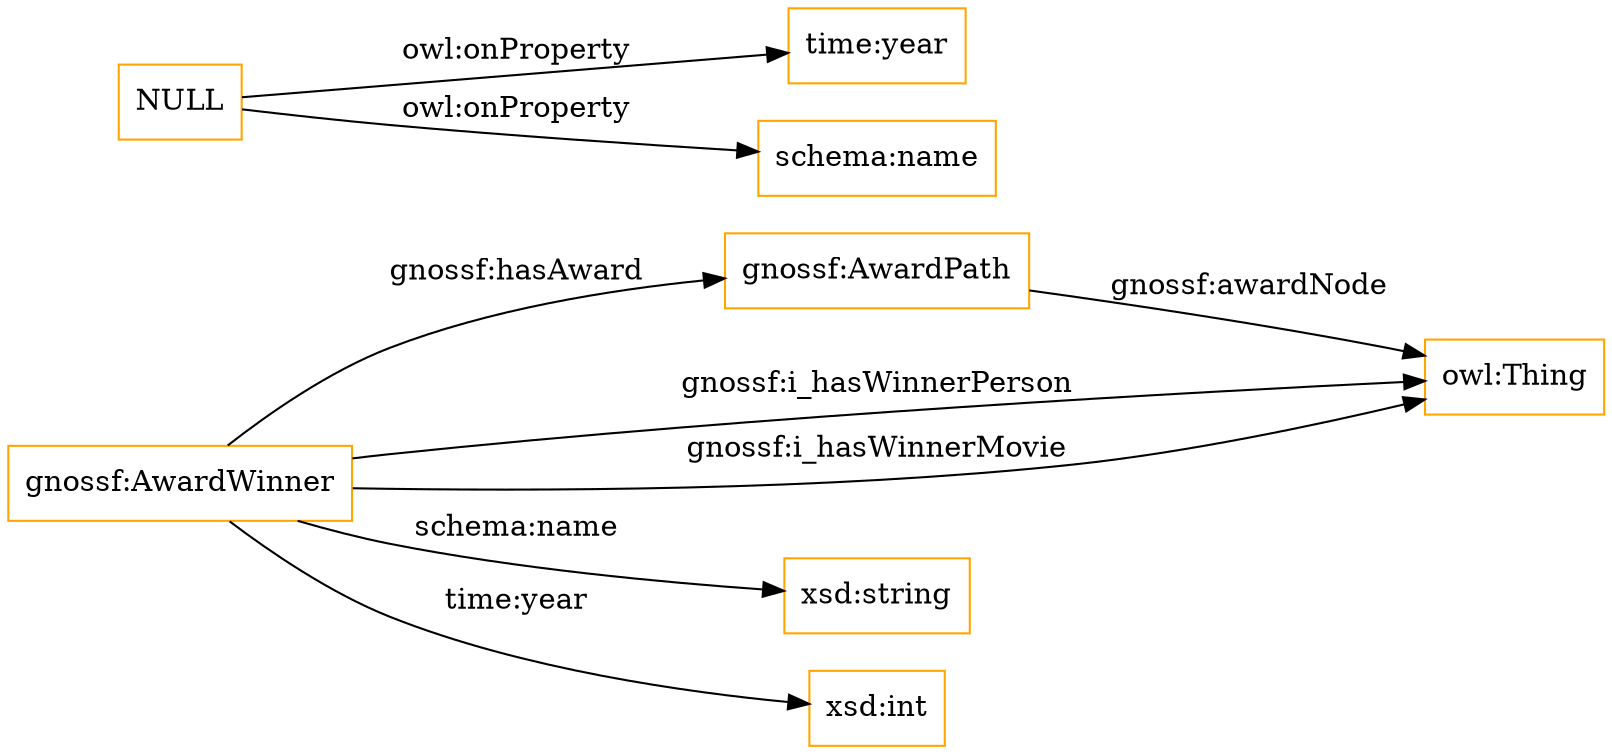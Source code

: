 digraph ar2dtool_diagram { 
rankdir=LR;
size="1501"
node [shape = rectangle, color="orange"]; "gnossf:AwardWinner" "gnossf:AwardPath" ; /*classes style*/
	"NULL" -> "time:year" [ label = "owl:onProperty" ];
	"NULL" -> "schema:name" [ label = "owl:onProperty" ];
	"gnossf:AwardWinner" -> "owl:Thing" [ label = "gnossf:i_hasWinnerPerson" ];
	"gnossf:AwardWinner" -> "xsd:string" [ label = "schema:name" ];
	"gnossf:AwardWinner" -> "gnossf:AwardPath" [ label = "gnossf:hasAward" ];
	"gnossf:AwardPath" -> "owl:Thing" [ label = "gnossf:awardNode" ];
	"gnossf:AwardWinner" -> "xsd:int" [ label = "time:year" ];
	"gnossf:AwardWinner" -> "owl:Thing" [ label = "gnossf:i_hasWinnerMovie" ];

}
